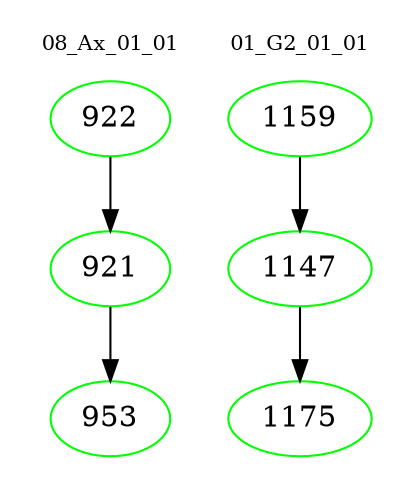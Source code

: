 digraph{
subgraph cluster_0 {
color = white
label = "08_Ax_01_01";
fontsize=10;
T0_922 [label="922", color="green"]
T0_922 -> T0_921 [color="black"]
T0_921 [label="921", color="green"]
T0_921 -> T0_953 [color="black"]
T0_953 [label="953", color="green"]
}
subgraph cluster_1 {
color = white
label = "01_G2_01_01";
fontsize=10;
T1_1159 [label="1159", color="green"]
T1_1159 -> T1_1147 [color="black"]
T1_1147 [label="1147", color="green"]
T1_1147 -> T1_1175 [color="black"]
T1_1175 [label="1175", color="green"]
}
}
